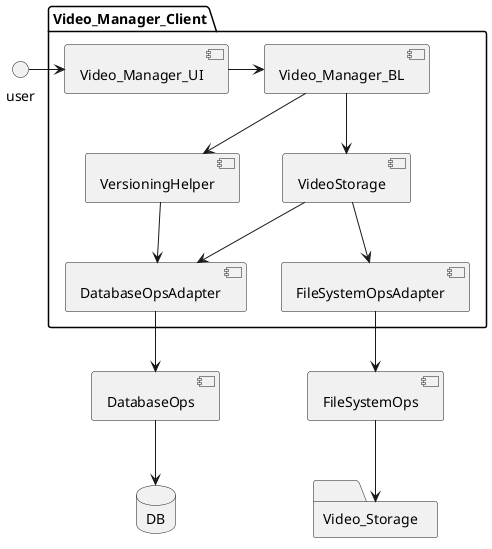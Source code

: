 @startuml high_level_design

package "Video_Manager_Client" {
    component [Video_Manager_UI]
    component [Video_Manager_BL]
    component [DatabaseOpsAdapter]
    component [VersioningHelper]
    component [VideoStorage]
    component [FileSystemOpsAdapter]
}

component [DatabaseOps]
component [FileSystemOps]
database DB
folder Video_Storage

user -> [Video_Manager_UI]
[Video_Manager_UI] -right-> [Video_Manager_BL]
[Video_Manager_BL] -down-> [VersioningHelper]
[Video_Manager_BL] -down-> [VideoStorage]
[VersioningHelper] -down-> [DatabaseOpsAdapter]
[VideoStorage] -down-> [DatabaseOpsAdapter]
[VideoStorage] -down-> [FileSystemOpsAdapter]
[DatabaseOpsAdapter] -down-> [DatabaseOps]
[FileSystemOpsAdapter] -down-> [FileSystemOps]
[DatabaseOps] -down-> DB
[FileSystemOps] -down-> Video_Storage

@enduml